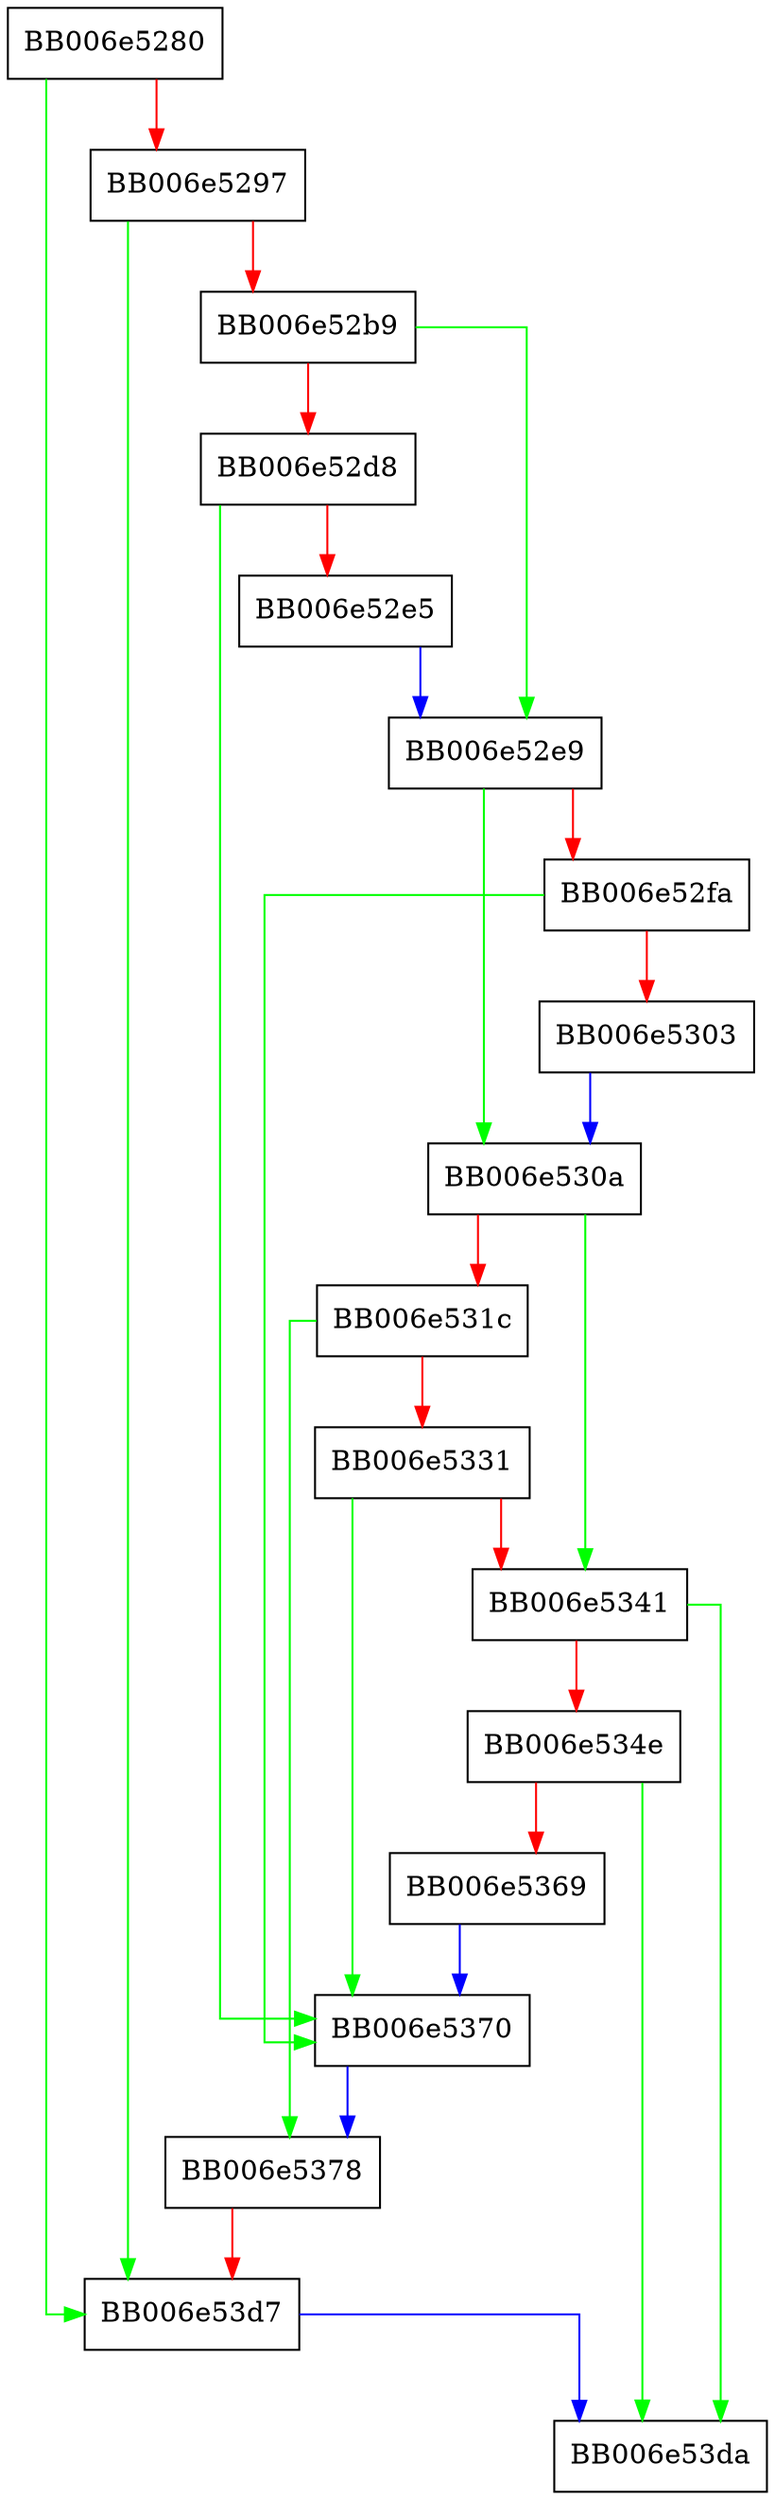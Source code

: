 digraph dsa_dupctx {
  node [shape="box"];
  graph [splines=ortho];
  BB006e5280 -> BB006e53d7 [color="green"];
  BB006e5280 -> BB006e5297 [color="red"];
  BB006e5297 -> BB006e53d7 [color="green"];
  BB006e5297 -> BB006e52b9 [color="red"];
  BB006e52b9 -> BB006e52e9 [color="green"];
  BB006e52b9 -> BB006e52d8 [color="red"];
  BB006e52d8 -> BB006e5370 [color="green"];
  BB006e52d8 -> BB006e52e5 [color="red"];
  BB006e52e5 -> BB006e52e9 [color="blue"];
  BB006e52e9 -> BB006e530a [color="green"];
  BB006e52e9 -> BB006e52fa [color="red"];
  BB006e52fa -> BB006e5370 [color="green"];
  BB006e52fa -> BB006e5303 [color="red"];
  BB006e5303 -> BB006e530a [color="blue"];
  BB006e530a -> BB006e5341 [color="green"];
  BB006e530a -> BB006e531c [color="red"];
  BB006e531c -> BB006e5378 [color="green"];
  BB006e531c -> BB006e5331 [color="red"];
  BB006e5331 -> BB006e5370 [color="green"];
  BB006e5331 -> BB006e5341 [color="red"];
  BB006e5341 -> BB006e53da [color="green"];
  BB006e5341 -> BB006e534e [color="red"];
  BB006e534e -> BB006e53da [color="green"];
  BB006e534e -> BB006e5369 [color="red"];
  BB006e5369 -> BB006e5370 [color="blue"];
  BB006e5370 -> BB006e5378 [color="blue"];
  BB006e5378 -> BB006e53d7 [color="red"];
  BB006e53d7 -> BB006e53da [color="blue"];
}